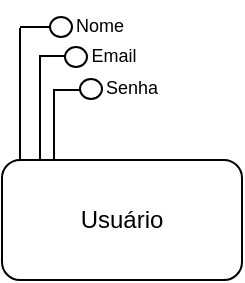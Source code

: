 <mxfile version="28.2.3">
  <diagram id="C5RBs43oDa-KdzZeNtuy" name="Page-1">
    <mxGraphModel dx="570" dy="300" grid="1" gridSize="10" guides="1" tooltips="1" connect="1" arrows="1" fold="1" page="1" pageScale="1" pageWidth="827" pageHeight="1169" math="0" shadow="0">
      <root>
        <mxCell id="WIyWlLk6GJQsqaUBKTNV-0" />
        <mxCell id="WIyWlLk6GJQsqaUBKTNV-1" parent="WIyWlLk6GJQsqaUBKTNV-0" />
        <mxCell id="WIyWlLk6GJQsqaUBKTNV-3" value="Usuário" style="rounded=1;whiteSpace=wrap;html=1;fontSize=12;glass=0;strokeWidth=1;shadow=0;" parent="WIyWlLk6GJQsqaUBKTNV-1" vertex="1">
          <mxGeometry x="354" y="210" width="120" height="60" as="geometry" />
        </mxCell>
        <mxCell id="x7gLVJV_eMdsytJDkSwZ-5" value="" style="group" vertex="1" connectable="0" parent="WIyWlLk6GJQsqaUBKTNV-1">
          <mxGeometry x="363" y="130" width="60" height="28.5" as="geometry" />
        </mxCell>
        <mxCell id="x7gLVJV_eMdsytJDkSwZ-1" value="" style="endArrow=none;html=1;rounded=0;" edge="1" parent="x7gLVJV_eMdsytJDkSwZ-5">
          <mxGeometry width="50" height="50" relative="1" as="geometry">
            <mxPoint y="13.5" as="sourcePoint" />
            <mxPoint x="20" y="13.5" as="targetPoint" />
          </mxGeometry>
        </mxCell>
        <mxCell id="x7gLVJV_eMdsytJDkSwZ-2" value="" style="ellipse;whiteSpace=wrap;html=1;strokeWidth=1;fillStyle=auto;" vertex="1" parent="x7gLVJV_eMdsytJDkSwZ-5">
          <mxGeometry x="15" y="8.5" width="11" height="10" as="geometry" />
        </mxCell>
        <mxCell id="x7gLVJV_eMdsytJDkSwZ-4" value="Nome" style="text;html=1;align=center;verticalAlign=middle;whiteSpace=wrap;rounded=0;fontSize=9;" vertex="1" parent="x7gLVJV_eMdsytJDkSwZ-5">
          <mxGeometry x="20" width="40" height="25" as="geometry" />
        </mxCell>
        <mxCell id="x7gLVJV_eMdsytJDkSwZ-17" value="" style="ellipse;whiteSpace=wrap;html=1;strokeWidth=1;fillStyle=auto;" vertex="1" parent="x7gLVJV_eMdsytJDkSwZ-5">
          <mxGeometry x="22.5" y="23.5" width="11" height="10" as="geometry" />
        </mxCell>
        <mxCell id="x7gLVJV_eMdsytJDkSwZ-0" value="" style="endArrow=none;html=1;rounded=0;" edge="1" parent="WIyWlLk6GJQsqaUBKTNV-1">
          <mxGeometry width="50" height="50" relative="1" as="geometry">
            <mxPoint x="363" y="210" as="sourcePoint" />
            <mxPoint x="363" y="144" as="targetPoint" />
          </mxGeometry>
        </mxCell>
        <mxCell id="x7gLVJV_eMdsytJDkSwZ-7" value="" style="group" vertex="1" connectable="0" parent="WIyWlLk6GJQsqaUBKTNV-1">
          <mxGeometry x="400" y="166.5" width="60" height="43.5" as="geometry" />
        </mxCell>
        <mxCell id="x7gLVJV_eMdsytJDkSwZ-8" value="" style="endArrow=none;html=1;rounded=0;" edge="1" parent="x7gLVJV_eMdsytJDkSwZ-7">
          <mxGeometry width="50" height="50" relative="1" as="geometry">
            <mxPoint x="-27" y="43" as="sourcePoint" />
            <mxPoint x="-27" y="-9" as="targetPoint" />
          </mxGeometry>
        </mxCell>
        <mxCell id="x7gLVJV_eMdsytJDkSwZ-18" value="Email" style="text;html=1;align=center;verticalAlign=middle;whiteSpace=wrap;rounded=0;fontSize=9;" vertex="1" parent="x7gLVJV_eMdsytJDkSwZ-7">
          <mxGeometry x="-10" y="-21.5" width="40" height="25" as="geometry" />
        </mxCell>
        <mxCell id="x7gLVJV_eMdsytJDkSwZ-27" value="" style="ellipse;whiteSpace=wrap;html=1;strokeWidth=1;fillStyle=auto;" vertex="1" parent="x7gLVJV_eMdsytJDkSwZ-7">
          <mxGeometry x="-7" y="3" width="11" height="10" as="geometry" />
        </mxCell>
        <mxCell id="x7gLVJV_eMdsytJDkSwZ-28" value="Senha" style="text;html=1;align=center;verticalAlign=middle;whiteSpace=wrap;rounded=0;fontSize=9;" vertex="1" parent="x7gLVJV_eMdsytJDkSwZ-7">
          <mxGeometry x="-1" y="-5.5" width="40" height="25" as="geometry" />
        </mxCell>
        <mxCell id="x7gLVJV_eMdsytJDkSwZ-16" value="" style="endArrow=none;html=1;rounded=0;entryX=0;entryY=0.5;entryDx=0;entryDy=0;" edge="1" parent="WIyWlLk6GJQsqaUBKTNV-1">
          <mxGeometry width="50" height="50" relative="1" as="geometry">
            <mxPoint x="373" y="158" as="sourcePoint" />
            <mxPoint x="386.0" y="158" as="targetPoint" />
          </mxGeometry>
        </mxCell>
        <mxCell id="x7gLVJV_eMdsytJDkSwZ-24" value="" style="endArrow=none;html=1;rounded=0;" edge="1" parent="WIyWlLk6GJQsqaUBKTNV-1">
          <mxGeometry width="50" height="50" relative="1" as="geometry">
            <mxPoint x="380" y="210" as="sourcePoint" />
            <mxPoint x="380" y="175" as="targetPoint" />
          </mxGeometry>
        </mxCell>
        <mxCell id="x7gLVJV_eMdsytJDkSwZ-26" value="" style="endArrow=none;html=1;rounded=0;" edge="1" parent="WIyWlLk6GJQsqaUBKTNV-1">
          <mxGeometry width="50" height="50" relative="1" as="geometry">
            <mxPoint x="379.5" y="175" as="sourcePoint" />
            <mxPoint x="393" y="175" as="targetPoint" />
          </mxGeometry>
        </mxCell>
      </root>
    </mxGraphModel>
  </diagram>
</mxfile>
